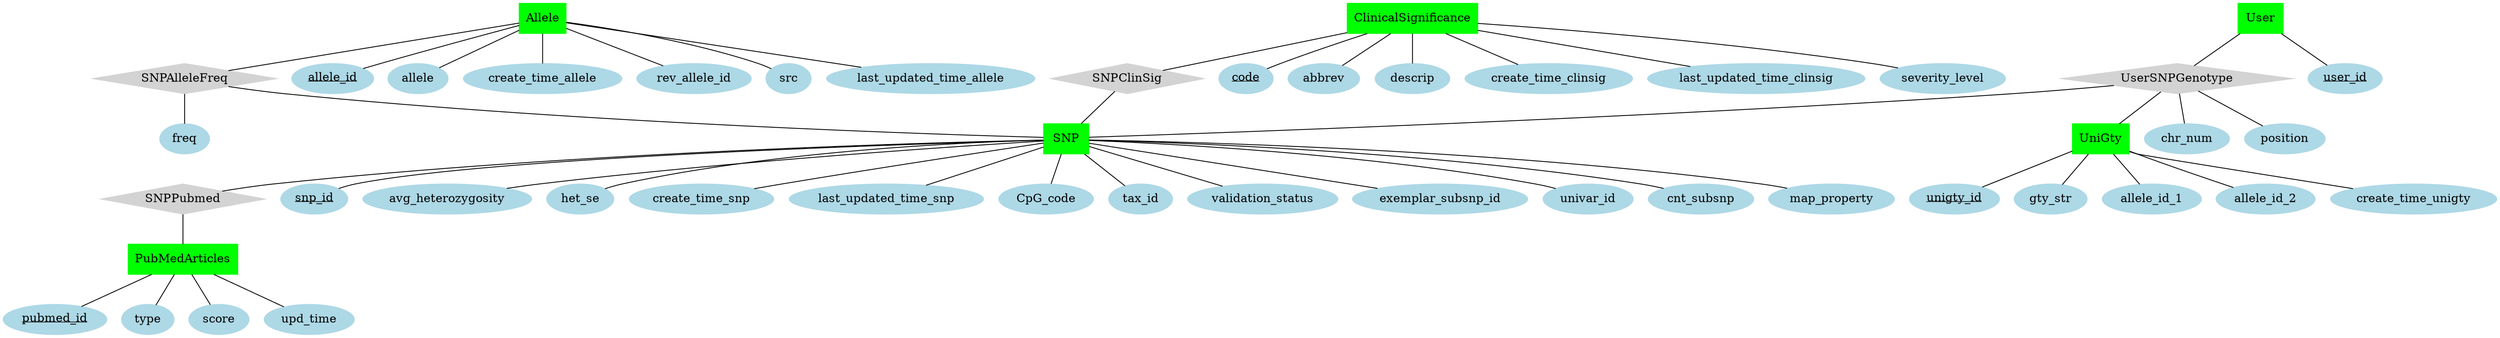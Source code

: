 // Convert with:
//   neato -Goverlap=prism -Tpng object-relations.dot

graph g {
	// basic nodes
	node [style=filled]
	// entities
	node [shape=box color=green] SNP PubMedArticles ClinicalSignificance Allele UniGty User
	// relations
	node [shape=diamond color=lightgray] SNPAlleleFreq SNPClinSig SNPPubmed UserSNPGenotype
	
	// attributes
	node [shape=ellipse color=lightblue]
	SNP -- {snp_id avg_heterozygosity het_se create_time_snp last_updated_time_snp CpG_code tax_id validation_status exemplar_subsnp_id univar_id cnt_subsnp map_property}
	PubMedArticles -- {pubmed_id type score upd_time}
	ClinicalSignificance -- {code abbrev descrip create_time_clinsig last_updated_time_clinsig severity_level}
	Allele -- {allele_id allele create_time_allele rev_allele_id src last_updated_time_allele}
	UniGty -- {unigty_id gty_str allele_id_1 allele_id_2 create_time_unigty}
	User -- {user_id}
	
	SNPAlleleFreq -- {freq}
	UserSNPGenotype -- {chr_num position}
		
	// primary keys (and other custom labels)
	snp_id [label=<<u>snp_id</u>>]
	pubmed_id [label=<<u>pubmed_id</u>>]
	code [label=<<u>code</u>>]
	allele_id [label=<<u>allele_id</u>>]
	unigty_id [label=<<u>unigty_id</u>>]
	user_id [label=<<u>user_id</u>>]
	
	// undirected relations
	SNP -- SNPPubmed -- PubMedArticles
	ClinicalSignificance -- SNPClinSig -- SNP
	Allele -- SNPAlleleFreq -- SNP
	User -- UserSNPGenotype -- UniGty
	UserSNPGenotype -- SNP
}
